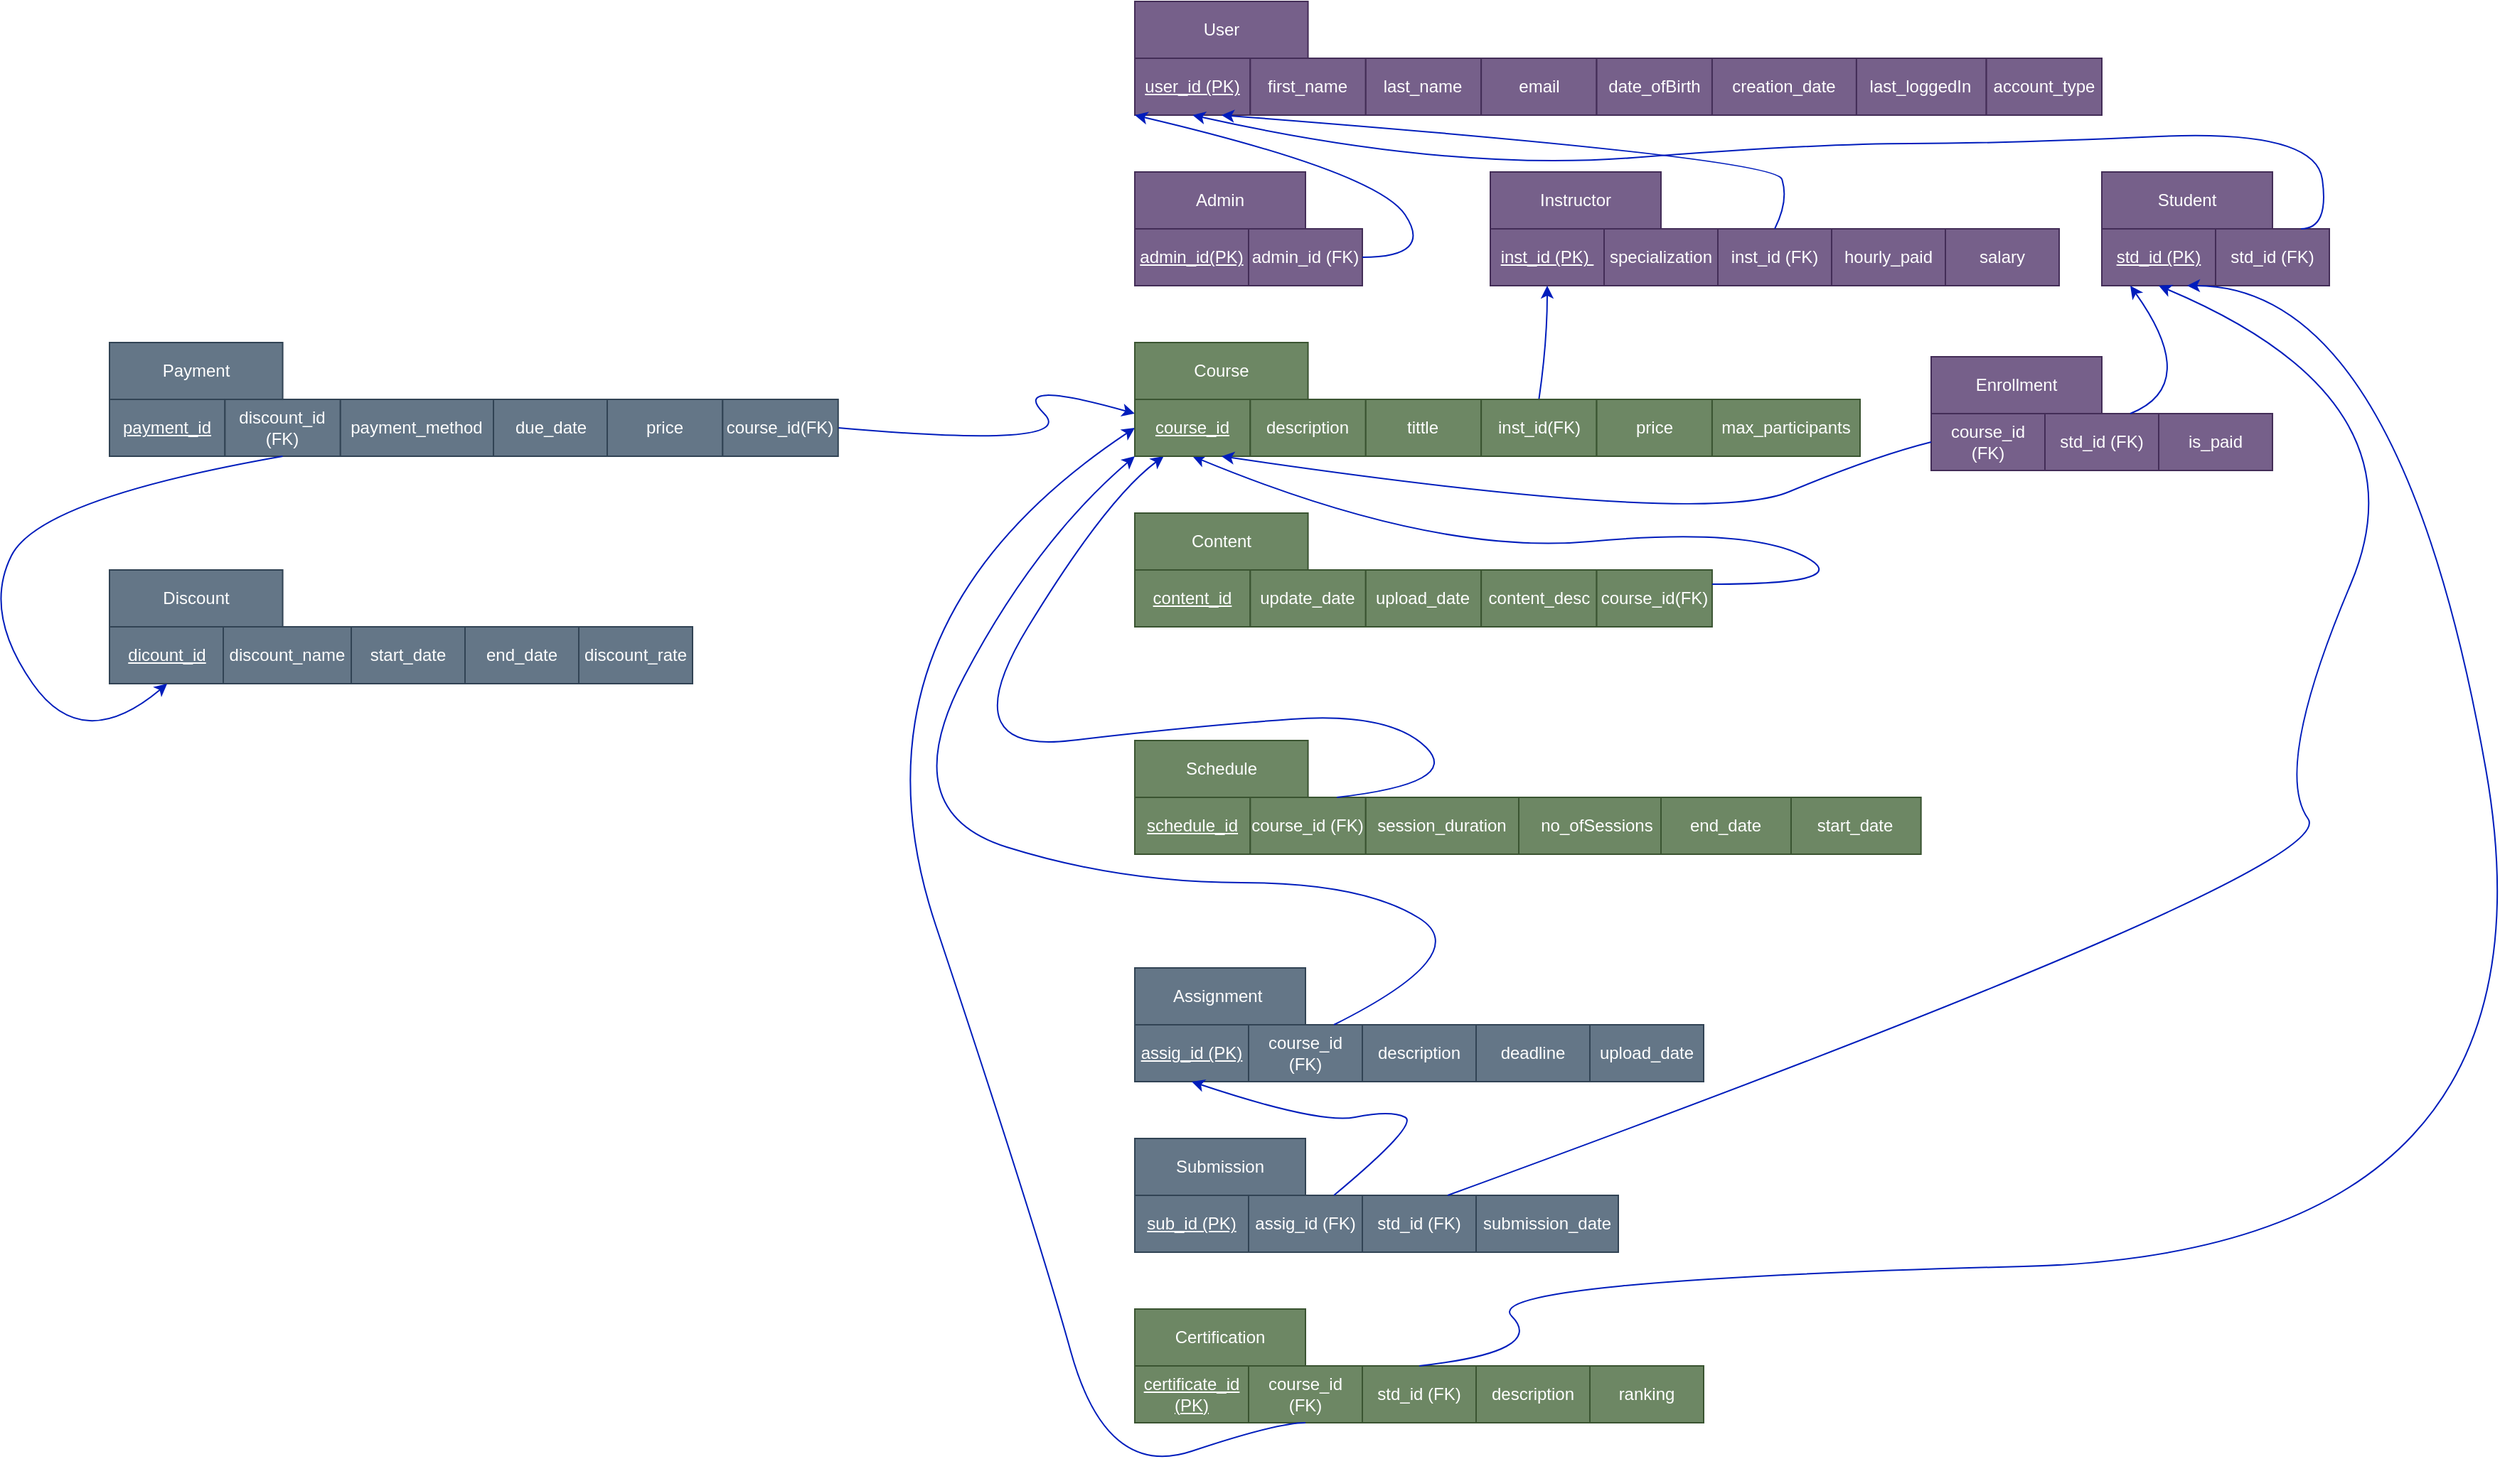 <mxfile>
    <diagram name="Page-1" id="uuYnXflrdHxg2Qoy3TfY">
        <mxGraphModel dx="1646" dy="563" grid="1" gridSize="10" guides="1" tooltips="1" connect="1" arrows="1" fold="1" page="1" pageScale="1" pageWidth="850" pageHeight="1100" math="0" shadow="0">
            <root>
                <mxCell id="0"/>
                <mxCell id="1" parent="0"/>
                <mxCell id="iXEqG_oq-R5Z8Uxtua_U-29" value="" style="group" parent="1" vertex="1" connectable="0">
                    <mxGeometry y="40" width="680" height="80" as="geometry"/>
                </mxCell>
                <mxCell id="iXEqG_oq-R5Z8Uxtua_U-26" value="" style="group" parent="iXEqG_oq-R5Z8Uxtua_U-29" vertex="1" connectable="0">
                    <mxGeometry width="507.463" height="80" as="geometry"/>
                </mxCell>
                <mxCell id="iXEqG_oq-R5Z8Uxtua_U-16" value="" style="rounded=0;whiteSpace=wrap;html=1;fillColor=#76608a;strokeColor=#432D57;fontColor=#ffffff;" parent="iXEqG_oq-R5Z8Uxtua_U-26" vertex="1">
                    <mxGeometry y="40" width="487.164" height="40" as="geometry"/>
                </mxCell>
                <mxCell id="iXEqG_oq-R5Z8Uxtua_U-17" value="User" style="rounded=0;whiteSpace=wrap;html=1;fillColor=#76608a;strokeColor=#432D57;fontColor=#ffffff;" parent="iXEqG_oq-R5Z8Uxtua_U-26" vertex="1">
                    <mxGeometry width="121.791" height="40" as="geometry"/>
                </mxCell>
                <mxCell id="iXEqG_oq-R5Z8Uxtua_U-19" value="&lt;u&gt;user_id (PK)&lt;/u&gt;" style="rounded=0;whiteSpace=wrap;html=1;fillColor=#76608a;strokeColor=#432D57;fontColor=#ffffff;" parent="iXEqG_oq-R5Z8Uxtua_U-26" vertex="1">
                    <mxGeometry y="40" width="81.194" height="40" as="geometry"/>
                </mxCell>
                <mxCell id="iXEqG_oq-R5Z8Uxtua_U-20" value="first_name" style="rounded=0;whiteSpace=wrap;html=1;fillColor=#76608a;strokeColor=#432D57;fontColor=#ffffff;" parent="iXEqG_oq-R5Z8Uxtua_U-26" vertex="1">
                    <mxGeometry x="81.194" y="40" width="81.194" height="40" as="geometry"/>
                </mxCell>
                <mxCell id="iXEqG_oq-R5Z8Uxtua_U-22" value="last_name" style="rounded=0;whiteSpace=wrap;html=1;fillColor=#76608a;strokeColor=#432D57;fontColor=#ffffff;" parent="iXEqG_oq-R5Z8Uxtua_U-26" vertex="1">
                    <mxGeometry x="162.388" y="40" width="81.194" height="40" as="geometry"/>
                </mxCell>
                <mxCell id="iXEqG_oq-R5Z8Uxtua_U-23" value="email" style="rounded=0;whiteSpace=wrap;html=1;fillColor=#76608a;strokeColor=#432D57;fontColor=#ffffff;" parent="iXEqG_oq-R5Z8Uxtua_U-26" vertex="1">
                    <mxGeometry x="243.582" y="40" width="81.194" height="40" as="geometry"/>
                </mxCell>
                <mxCell id="iXEqG_oq-R5Z8Uxtua_U-24" value="date_ofBirth" style="rounded=0;whiteSpace=wrap;html=1;fillColor=#76608a;strokeColor=#432D57;fontColor=#ffffff;" parent="iXEqG_oq-R5Z8Uxtua_U-26" vertex="1">
                    <mxGeometry x="324.776" y="40" width="81.194" height="40" as="geometry"/>
                </mxCell>
                <mxCell id="iXEqG_oq-R5Z8Uxtua_U-25" value="creation_date" style="rounded=0;whiteSpace=wrap;html=1;fillColor=#76608a;strokeColor=#432D57;fontColor=#ffffff;" parent="iXEqG_oq-R5Z8Uxtua_U-26" vertex="1">
                    <mxGeometry x="405.97" y="40" width="101.493" height="40" as="geometry"/>
                </mxCell>
                <mxCell id="iXEqG_oq-R5Z8Uxtua_U-27" value="last_loggedIn" style="rounded=0;whiteSpace=wrap;html=1;fillColor=#76608a;strokeColor=#432D57;fontColor=#ffffff;" parent="iXEqG_oq-R5Z8Uxtua_U-29" vertex="1">
                    <mxGeometry x="507.463" y="40" width="91.343" height="40" as="geometry"/>
                </mxCell>
                <mxCell id="iXEqG_oq-R5Z8Uxtua_U-28" value="account_type" style="rounded=0;whiteSpace=wrap;html=1;fillColor=#76608a;strokeColor=#432D57;fontColor=#ffffff;" parent="iXEqG_oq-R5Z8Uxtua_U-29" vertex="1">
                    <mxGeometry x="598.806" y="40" width="81.194" height="40" as="geometry"/>
                </mxCell>
                <mxCell id="iXEqG_oq-R5Z8Uxtua_U-30" value="" style="group" parent="1" vertex="1" connectable="0">
                    <mxGeometry y="160" width="670" height="100" as="geometry"/>
                </mxCell>
                <mxCell id="iXEqG_oq-R5Z8Uxtua_U-31" value="" style="group" parent="iXEqG_oq-R5Z8Uxtua_U-30" vertex="1" connectable="0">
                    <mxGeometry width="500" height="100" as="geometry"/>
                </mxCell>
                <mxCell id="iXEqG_oq-R5Z8Uxtua_U-32" value="" style="rounded=0;whiteSpace=wrap;html=1;container=0;fillColor=#76608a;strokeColor=#432D57;fontColor=#ffffff;" parent="iXEqG_oq-R5Z8Uxtua_U-31" vertex="1">
                    <mxGeometry y="40" width="160" height="40" as="geometry"/>
                </mxCell>
                <mxCell id="iXEqG_oq-R5Z8Uxtua_U-33" value="Admin" style="rounded=0;whiteSpace=wrap;html=1;container=0;fillColor=#76608a;strokeColor=#432D57;fontColor=#ffffff;" parent="iXEqG_oq-R5Z8Uxtua_U-31" vertex="1">
                    <mxGeometry width="120" height="40" as="geometry"/>
                </mxCell>
                <mxCell id="iXEqG_oq-R5Z8Uxtua_U-34" value="&lt;u&gt;admin_id(PK)&lt;/u&gt;" style="rounded=0;whiteSpace=wrap;html=1;container=0;fillColor=#76608a;strokeColor=#432D57;fontColor=#ffffff;" parent="iXEqG_oq-R5Z8Uxtua_U-31" vertex="1">
                    <mxGeometry y="40" width="80" height="40" as="geometry"/>
                </mxCell>
                <mxCell id="iXEqG_oq-R5Z8Uxtua_U-35" value="admin_id (FK)" style="rounded=0;whiteSpace=wrap;html=1;container=0;fillColor=#76608a;strokeColor=#432D57;fontColor=#ffffff;" parent="iXEqG_oq-R5Z8Uxtua_U-31" vertex="1">
                    <mxGeometry x="80" y="40" width="80" height="40" as="geometry"/>
                </mxCell>
                <mxCell id="Wk7rJnfrZnfArUPQoWpk-103" value="" style="curved=1;endArrow=classic;html=1;rounded=0;entryX=0;entryY=1;entryDx=0;entryDy=0;fillColor=#0050ef;strokeColor=#001DBC;" parent="iXEqG_oq-R5Z8Uxtua_U-31" target="iXEqG_oq-R5Z8Uxtua_U-19" edge="1">
                    <mxGeometry width="50" height="50" relative="1" as="geometry">
                        <mxPoint x="160" y="60" as="sourcePoint"/>
                        <mxPoint x="30" y="-40" as="targetPoint"/>
                        <Array as="points">
                            <mxPoint x="210" y="60"/>
                            <mxPoint x="170"/>
                        </Array>
                    </mxGeometry>
                </mxCell>
                <mxCell id="66" value="" style="group" parent="iXEqG_oq-R5Z8Uxtua_U-31" vertex="1" connectable="0">
                    <mxGeometry x="250" width="240" height="80" as="geometry"/>
                </mxCell>
                <mxCell id="Wk7rJnfrZnfArUPQoWpk-12" value="Instructor" style="rounded=0;whiteSpace=wrap;html=1;container=0;fillColor=#76608a;strokeColor=#432D57;fontColor=#ffffff;" parent="66" vertex="1">
                    <mxGeometry width="120" height="40" as="geometry"/>
                </mxCell>
                <mxCell id="Wk7rJnfrZnfArUPQoWpk-13" value="&lt;u&gt;inst_id (PK)&amp;nbsp;&lt;/u&gt;" style="rounded=0;whiteSpace=wrap;html=1;container=0;fillColor=#76608a;strokeColor=#432D57;fontColor=#ffffff;" parent="66" vertex="1">
                    <mxGeometry y="40" width="80" height="40" as="geometry"/>
                </mxCell>
                <mxCell id="Wk7rJnfrZnfArUPQoWpk-112" value="specialization" style="rounded=0;whiteSpace=wrap;html=1;container=0;fillColor=#76608a;strokeColor=#432D57;fontColor=#ffffff;" parent="66" vertex="1">
                    <mxGeometry x="80" y="40" width="80" height="40" as="geometry"/>
                </mxCell>
                <mxCell id="Wk7rJnfrZnfArUPQoWpk-113" style="edgeStyle=orthogonalEdgeStyle;rounded=0;orthogonalLoop=1;jettySize=auto;html=1;exitX=0.5;exitY=1;exitDx=0;exitDy=0;fillColor=#76608a;strokeColor=#432D57;" parent="66" source="Wk7rJnfrZnfArUPQoWpk-112" target="Wk7rJnfrZnfArUPQoWpk-112" edge="1">
                    <mxGeometry relative="1" as="geometry"/>
                </mxCell>
                <mxCell id="Wk7rJnfrZnfArUPQoWpk-14" value="inst_id (FK)" style="rounded=0;whiteSpace=wrap;html=1;container=0;fillColor=#76608a;strokeColor=#432D57;fontColor=#ffffff;" parent="66" vertex="1">
                    <mxGeometry x="160" y="40" width="80" height="40" as="geometry"/>
                </mxCell>
                <mxCell id="65" value="hourly_paid" style="rounded=0;whiteSpace=wrap;html=1;container=0;fillColor=#76608a;strokeColor=#432D57;fontColor=#ffffff;" parent="iXEqG_oq-R5Z8Uxtua_U-30" vertex="1">
                    <mxGeometry x="490" y="40" width="80" height="40" as="geometry"/>
                </mxCell>
                <mxCell id="64" value="salary" style="rounded=0;whiteSpace=wrap;html=1;container=0;fillColor=#76608a;strokeColor=#432D57;fontColor=#ffffff;" parent="iXEqG_oq-R5Z8Uxtua_U-30" vertex="1">
                    <mxGeometry x="570" y="40" width="80" height="40" as="geometry"/>
                </mxCell>
                <mxCell id="Wk7rJnfrZnfArUPQoWpk-27" value="" style="group" parent="1" vertex="1" connectable="0">
                    <mxGeometry y="840" width="670" height="80" as="geometry"/>
                </mxCell>
                <mxCell id="Wk7rJnfrZnfArUPQoWpk-28" value="" style="group" parent="Wk7rJnfrZnfArUPQoWpk-27" vertex="1" connectable="0">
                    <mxGeometry width="500" height="80" as="geometry"/>
                </mxCell>
                <mxCell id="Wk7rJnfrZnfArUPQoWpk-29" value="" style="rounded=0;whiteSpace=wrap;html=1;fillColor=#647687;strokeColor=#314354;fontColor=#ffffff;" parent="Wk7rJnfrZnfArUPQoWpk-28" vertex="1">
                    <mxGeometry y="40" width="330" height="40" as="geometry"/>
                </mxCell>
                <mxCell id="Wk7rJnfrZnfArUPQoWpk-30" value="Submission" style="rounded=0;whiteSpace=wrap;html=1;fillColor=#647687;strokeColor=#314354;fontColor=#ffffff;" parent="Wk7rJnfrZnfArUPQoWpk-28" vertex="1">
                    <mxGeometry width="120" height="40" as="geometry"/>
                </mxCell>
                <mxCell id="Wk7rJnfrZnfArUPQoWpk-31" value="&lt;u&gt;sub_id (PK)&lt;/u&gt;" style="rounded=0;whiteSpace=wrap;html=1;fillColor=#647687;strokeColor=#314354;fontColor=#ffffff;" parent="Wk7rJnfrZnfArUPQoWpk-28" vertex="1">
                    <mxGeometry y="40" width="80" height="40" as="geometry"/>
                </mxCell>
                <mxCell id="Wk7rJnfrZnfArUPQoWpk-32" value="assig_id (FK)" style="rounded=0;whiteSpace=wrap;html=1;fillColor=#647687;strokeColor=#314354;fontColor=#ffffff;" parent="Wk7rJnfrZnfArUPQoWpk-28" vertex="1">
                    <mxGeometry x="80" y="40" width="80" height="40" as="geometry"/>
                </mxCell>
                <mxCell id="Wk7rJnfrZnfArUPQoWpk-33" value="std_id (FK)" style="rounded=0;whiteSpace=wrap;html=1;fillColor=#647687;strokeColor=#314354;fontColor=#ffffff;" parent="Wk7rJnfrZnfArUPQoWpk-28" vertex="1">
                    <mxGeometry x="160" y="40" width="80" height="40" as="geometry"/>
                </mxCell>
                <mxCell id="Wk7rJnfrZnfArUPQoWpk-34" value="submission_date" style="rounded=0;whiteSpace=wrap;html=1;fillColor=#647687;strokeColor=#314354;fontColor=#ffffff;" parent="Wk7rJnfrZnfArUPQoWpk-28" vertex="1">
                    <mxGeometry x="240" y="40" width="100" height="40" as="geometry"/>
                </mxCell>
                <mxCell id="Wk7rJnfrZnfArUPQoWpk-39" value="" style="group" parent="1" vertex="1" connectable="0">
                    <mxGeometry y="720" width="670" height="80" as="geometry"/>
                </mxCell>
                <mxCell id="Wk7rJnfrZnfArUPQoWpk-40" value="" style="group" parent="Wk7rJnfrZnfArUPQoWpk-39" vertex="1" connectable="0">
                    <mxGeometry width="500" height="80" as="geometry"/>
                </mxCell>
                <mxCell id="Wk7rJnfrZnfArUPQoWpk-41" value="" style="rounded=0;whiteSpace=wrap;html=1;fillColor=#647687;strokeColor=#314354;fontColor=#ffffff;" parent="Wk7rJnfrZnfArUPQoWpk-40" vertex="1">
                    <mxGeometry y="40" width="400" height="40" as="geometry"/>
                </mxCell>
                <mxCell id="Wk7rJnfrZnfArUPQoWpk-42" value="Assignment&amp;nbsp;" style="rounded=0;whiteSpace=wrap;html=1;fillColor=#647687;strokeColor=#314354;fontColor=#ffffff;" parent="Wk7rJnfrZnfArUPQoWpk-40" vertex="1">
                    <mxGeometry width="120" height="40" as="geometry"/>
                </mxCell>
                <mxCell id="Wk7rJnfrZnfArUPQoWpk-43" value="&lt;u&gt;assig_id (PK)&lt;/u&gt;" style="rounded=0;whiteSpace=wrap;html=1;fillColor=#647687;strokeColor=#314354;fontColor=#ffffff;" parent="Wk7rJnfrZnfArUPQoWpk-40" vertex="1">
                    <mxGeometry y="40" width="80" height="40" as="geometry"/>
                </mxCell>
                <mxCell id="Wk7rJnfrZnfArUPQoWpk-44" value="course_id (FK)" style="rounded=0;whiteSpace=wrap;html=1;fillColor=#647687;strokeColor=#314354;fontColor=#ffffff;" parent="Wk7rJnfrZnfArUPQoWpk-40" vertex="1">
                    <mxGeometry x="80" y="40" width="80" height="40" as="geometry"/>
                </mxCell>
                <mxCell id="Wk7rJnfrZnfArUPQoWpk-45" value="description" style="rounded=0;whiteSpace=wrap;html=1;fillColor=#647687;strokeColor=#314354;fontColor=#ffffff;" parent="Wk7rJnfrZnfArUPQoWpk-40" vertex="1">
                    <mxGeometry x="160" y="40" width="80" height="40" as="geometry"/>
                </mxCell>
                <mxCell id="Wk7rJnfrZnfArUPQoWpk-46" value="deadline" style="rounded=0;whiteSpace=wrap;html=1;fillColor=#647687;strokeColor=#314354;fontColor=#ffffff;" parent="Wk7rJnfrZnfArUPQoWpk-40" vertex="1">
                    <mxGeometry x="240" y="40" width="80" height="40" as="geometry"/>
                </mxCell>
                <mxCell id="Wk7rJnfrZnfArUPQoWpk-47" value="upload_date" style="rounded=0;whiteSpace=wrap;html=1;fillColor=#647687;strokeColor=#314354;fontColor=#ffffff;" parent="Wk7rJnfrZnfArUPQoWpk-40" vertex="1">
                    <mxGeometry x="320" y="40" width="80" height="40" as="geometry"/>
                </mxCell>
                <mxCell id="Wk7rJnfrZnfArUPQoWpk-51" value="" style="group" parent="1" vertex="1" connectable="0">
                    <mxGeometry y="560" width="680" height="80" as="geometry"/>
                </mxCell>
                <mxCell id="Wk7rJnfrZnfArUPQoWpk-52" value="" style="group" parent="Wk7rJnfrZnfArUPQoWpk-51" vertex="1" connectable="0">
                    <mxGeometry width="552.836" height="80" as="geometry"/>
                </mxCell>
                <mxCell id="Wk7rJnfrZnfArUPQoWpk-53" value="" style="rounded=0;whiteSpace=wrap;html=1;fillColor=#6d8764;strokeColor=#3A5431;fontColor=#ffffff;" parent="Wk7rJnfrZnfArUPQoWpk-52" vertex="1">
                    <mxGeometry y="40" width="487.164" height="40" as="geometry"/>
                </mxCell>
                <mxCell id="Wk7rJnfrZnfArUPQoWpk-54" value="Schedule" style="rounded=0;whiteSpace=wrap;html=1;fillColor=#6d8764;strokeColor=#3A5431;fontColor=#ffffff;" parent="Wk7rJnfrZnfArUPQoWpk-52" vertex="1">
                    <mxGeometry width="121.791" height="40" as="geometry"/>
                </mxCell>
                <mxCell id="Wk7rJnfrZnfArUPQoWpk-55" value="&lt;u&gt;schedule_id&lt;/u&gt;" style="rounded=0;whiteSpace=wrap;html=1;fillColor=#6d8764;strokeColor=#3A5431;fontColor=#ffffff;" parent="Wk7rJnfrZnfArUPQoWpk-52" vertex="1">
                    <mxGeometry y="40" width="81.194" height="40" as="geometry"/>
                </mxCell>
                <mxCell id="Wk7rJnfrZnfArUPQoWpk-56" value="course_id (FK)" style="rounded=0;whiteSpace=wrap;html=1;fillColor=#6d8764;strokeColor=#3A5431;fontColor=#ffffff;" parent="Wk7rJnfrZnfArUPQoWpk-52" vertex="1">
                    <mxGeometry x="81.194" y="40" width="81.194" height="40" as="geometry"/>
                </mxCell>
                <mxCell id="Wk7rJnfrZnfArUPQoWpk-57" value="session_duration" style="rounded=0;whiteSpace=wrap;html=1;fillColor=#6d8764;strokeColor=#3A5431;fontColor=#ffffff;" parent="Wk7rJnfrZnfArUPQoWpk-52" vertex="1">
                    <mxGeometry x="162.39" y="40" width="107.61" height="40" as="geometry"/>
                </mxCell>
                <mxCell id="Wk7rJnfrZnfArUPQoWpk-58" value="no_ofSessions" style="rounded=0;whiteSpace=wrap;html=1;fillColor=#6d8764;strokeColor=#3A5431;fontColor=#ffffff;" parent="Wk7rJnfrZnfArUPQoWpk-52" vertex="1">
                    <mxGeometry x="270" y="40" width="110" height="40" as="geometry"/>
                </mxCell>
                <mxCell id="Wk7rJnfrZnfArUPQoWpk-60" value="end_date" style="rounded=0;whiteSpace=wrap;html=1;fillColor=#6d8764;strokeColor=#3A5431;fontColor=#ffffff;" parent="Wk7rJnfrZnfArUPQoWpk-52" vertex="1">
                    <mxGeometry x="370" y="40" width="91.49" height="40" as="geometry"/>
                </mxCell>
                <mxCell id="Wk7rJnfrZnfArUPQoWpk-61" value="start_date" style="rounded=0;whiteSpace=wrap;html=1;fillColor=#6d8764;strokeColor=#3A5431;fontColor=#ffffff;" parent="Wk7rJnfrZnfArUPQoWpk-52" vertex="1">
                    <mxGeometry x="461.493" y="40" width="91.343" height="40" as="geometry"/>
                </mxCell>
                <mxCell id="Wk7rJnfrZnfArUPQoWpk-63" value="" style="group" parent="1" vertex="1" connectable="0">
                    <mxGeometry y="400" width="680" height="80" as="geometry"/>
                </mxCell>
                <mxCell id="Wk7rJnfrZnfArUPQoWpk-64" value="" style="group" parent="Wk7rJnfrZnfArUPQoWpk-63" vertex="1" connectable="0">
                    <mxGeometry width="507.463" height="80" as="geometry"/>
                </mxCell>
                <mxCell id="Wk7rJnfrZnfArUPQoWpk-117" value="" style="group" parent="Wk7rJnfrZnfArUPQoWpk-64" vertex="1" connectable="0">
                    <mxGeometry width="405.97" height="80" as="geometry"/>
                </mxCell>
                <mxCell id="Wk7rJnfrZnfArUPQoWpk-65" value="" style="rounded=0;whiteSpace=wrap;html=1;fillColor=#6d8764;strokeColor=#3A5431;fontColor=#ffffff;" parent="Wk7rJnfrZnfArUPQoWpk-117" vertex="1">
                    <mxGeometry y="40" width="400" height="40" as="geometry"/>
                </mxCell>
                <mxCell id="Wk7rJnfrZnfArUPQoWpk-66" value="Content" style="rounded=0;whiteSpace=wrap;html=1;fillColor=#6d8764;strokeColor=#3A5431;fontColor=#ffffff;" parent="Wk7rJnfrZnfArUPQoWpk-117" vertex="1">
                    <mxGeometry width="121.791" height="40" as="geometry"/>
                </mxCell>
                <mxCell id="Wk7rJnfrZnfArUPQoWpk-67" value="&lt;u&gt;content_id&lt;/u&gt;" style="rounded=0;whiteSpace=wrap;html=1;fillColor=#6d8764;strokeColor=#3A5431;fontColor=#ffffff;" parent="Wk7rJnfrZnfArUPQoWpk-117" vertex="1">
                    <mxGeometry y="40" width="81.194" height="40" as="geometry"/>
                </mxCell>
                <mxCell id="Wk7rJnfrZnfArUPQoWpk-68" value="update_date" style="rounded=0;whiteSpace=wrap;html=1;fillColor=#6d8764;strokeColor=#3A5431;fontColor=#ffffff;" parent="Wk7rJnfrZnfArUPQoWpk-117" vertex="1">
                    <mxGeometry x="81.194" y="40" width="81.194" height="40" as="geometry"/>
                </mxCell>
                <mxCell id="Wk7rJnfrZnfArUPQoWpk-69" value="upload_date" style="rounded=0;whiteSpace=wrap;html=1;fillColor=#6d8764;strokeColor=#3A5431;fontColor=#ffffff;" parent="Wk7rJnfrZnfArUPQoWpk-117" vertex="1">
                    <mxGeometry x="162.388" y="40" width="81.194" height="40" as="geometry"/>
                </mxCell>
                <mxCell id="Wk7rJnfrZnfArUPQoWpk-70" value="content_desc" style="rounded=0;whiteSpace=wrap;html=1;fillColor=#6d8764;strokeColor=#3A5431;fontColor=#ffffff;" parent="Wk7rJnfrZnfArUPQoWpk-117" vertex="1">
                    <mxGeometry x="243.582" y="40" width="81.194" height="40" as="geometry"/>
                </mxCell>
                <mxCell id="Wk7rJnfrZnfArUPQoWpk-71" value="course_id(FK)" style="rounded=0;whiteSpace=wrap;html=1;fillColor=#6d8764;strokeColor=#3A5431;fontColor=#ffffff;" parent="Wk7rJnfrZnfArUPQoWpk-117" vertex="1">
                    <mxGeometry x="324.776" y="40" width="81.194" height="40" as="geometry"/>
                </mxCell>
                <mxCell id="Wk7rJnfrZnfArUPQoWpk-90" value="" style="group" parent="1" vertex="1" connectable="0">
                    <mxGeometry y="960" width="670" height="80" as="geometry"/>
                </mxCell>
                <mxCell id="Wk7rJnfrZnfArUPQoWpk-91" value="" style="group" parent="Wk7rJnfrZnfArUPQoWpk-90" vertex="1" connectable="0">
                    <mxGeometry width="500" height="80" as="geometry"/>
                </mxCell>
                <mxCell id="Wk7rJnfrZnfArUPQoWpk-92" value="" style="rounded=0;whiteSpace=wrap;html=1;fillColor=#6d8764;strokeColor=#3A5431;fontColor=#ffffff;" parent="Wk7rJnfrZnfArUPQoWpk-91" vertex="1">
                    <mxGeometry y="40" width="400" height="40" as="geometry"/>
                </mxCell>
                <mxCell id="Wk7rJnfrZnfArUPQoWpk-93" value="Certification" style="rounded=0;whiteSpace=wrap;html=1;fillColor=#6d8764;strokeColor=#3A5431;fontColor=#ffffff;" parent="Wk7rJnfrZnfArUPQoWpk-91" vertex="1">
                    <mxGeometry width="120" height="40" as="geometry"/>
                </mxCell>
                <mxCell id="Wk7rJnfrZnfArUPQoWpk-94" value="&lt;u&gt;certificate_id (PK)&lt;/u&gt;" style="rounded=0;whiteSpace=wrap;html=1;fillColor=#6d8764;strokeColor=#3A5431;fontColor=#ffffff;" parent="Wk7rJnfrZnfArUPQoWpk-91" vertex="1">
                    <mxGeometry y="40" width="80" height="40" as="geometry"/>
                </mxCell>
                <mxCell id="Wk7rJnfrZnfArUPQoWpk-96" value="course_id (FK)" style="rounded=0;whiteSpace=wrap;html=1;fillColor=#6d8764;strokeColor=#3A5431;fontColor=#ffffff;" parent="Wk7rJnfrZnfArUPQoWpk-91" vertex="1">
                    <mxGeometry x="80" y="40" width="80" height="40" as="geometry"/>
                </mxCell>
                <mxCell id="Wk7rJnfrZnfArUPQoWpk-97" value="description" style="rounded=0;whiteSpace=wrap;html=1;fillColor=#6d8764;strokeColor=#3A5431;fontColor=#ffffff;" parent="Wk7rJnfrZnfArUPQoWpk-91" vertex="1">
                    <mxGeometry x="240" y="40" width="80" height="40" as="geometry"/>
                </mxCell>
                <mxCell id="Wk7rJnfrZnfArUPQoWpk-98" value="ranking" style="rounded=0;whiteSpace=wrap;html=1;fillColor=#6d8764;strokeColor=#3A5431;fontColor=#ffffff;" parent="Wk7rJnfrZnfArUPQoWpk-91" vertex="1">
                    <mxGeometry x="320" y="40" width="80" height="40" as="geometry"/>
                </mxCell>
                <mxCell id="Wk7rJnfrZnfArUPQoWpk-95" value="std_id (FK)" style="rounded=0;whiteSpace=wrap;html=1;fillColor=#6d8764;strokeColor=#3A5431;fontColor=#ffffff;" parent="Wk7rJnfrZnfArUPQoWpk-91" vertex="1">
                    <mxGeometry x="160" y="40" width="80" height="40" as="geometry"/>
                </mxCell>
                <mxCell id="Wk7rJnfrZnfArUPQoWpk-22" value="" style="group" parent="1" vertex="1" connectable="0">
                    <mxGeometry x="680" y="160" width="160" height="80" as="geometry"/>
                </mxCell>
                <mxCell id="Wk7rJnfrZnfArUPQoWpk-23" value="" style="rounded=0;whiteSpace=wrap;html=1;fillColor=#76608a;strokeColor=#432D57;fontColor=#ffffff;" parent="Wk7rJnfrZnfArUPQoWpk-22" vertex="1">
                    <mxGeometry y="40" width="160" height="40" as="geometry"/>
                </mxCell>
                <mxCell id="Wk7rJnfrZnfArUPQoWpk-24" value="Student" style="rounded=0;whiteSpace=wrap;html=1;fillColor=#76608a;strokeColor=#432D57;fontColor=#ffffff;" parent="Wk7rJnfrZnfArUPQoWpk-22" vertex="1">
                    <mxGeometry width="120" height="40" as="geometry"/>
                </mxCell>
                <mxCell id="Wk7rJnfrZnfArUPQoWpk-25" value="&lt;u&gt;std_id (PK)&lt;/u&gt;" style="rounded=0;whiteSpace=wrap;html=1;fillColor=#76608a;strokeColor=#432D57;fontColor=#ffffff;" parent="Wk7rJnfrZnfArUPQoWpk-22" vertex="1">
                    <mxGeometry y="40" width="80" height="40" as="geometry"/>
                </mxCell>
                <mxCell id="Wk7rJnfrZnfArUPQoWpk-26" value="std_id (FK)" style="rounded=0;whiteSpace=wrap;html=1;fillColor=#76608a;strokeColor=#432D57;fontColor=#ffffff;" parent="Wk7rJnfrZnfArUPQoWpk-22" vertex="1">
                    <mxGeometry x="80" y="40" width="80" height="40" as="geometry"/>
                </mxCell>
                <mxCell id="Wk7rJnfrZnfArUPQoWpk-104" value="" style="curved=1;endArrow=classic;html=1;rounded=0;exitX=0.75;exitY=0;exitDx=0;exitDy=0;entryX=0.5;entryY=1;entryDx=0;entryDy=0;fillColor=#0050ef;strokeColor=#001DBC;" parent="1" source="Wk7rJnfrZnfArUPQoWpk-26" target="iXEqG_oq-R5Z8Uxtua_U-19" edge="1">
                    <mxGeometry width="50" height="50" relative="1" as="geometry">
                        <mxPoint x="740" y="210" as="sourcePoint"/>
                        <mxPoint x="790" y="160" as="targetPoint"/>
                        <Array as="points">
                            <mxPoint x="840" y="200"/>
                            <mxPoint x="830" y="130"/>
                            <mxPoint x="610" y="140"/>
                            <mxPoint x="480" y="140"/>
                            <mxPoint x="220" y="160"/>
                        </Array>
                    </mxGeometry>
                </mxCell>
                <mxCell id="Wk7rJnfrZnfArUPQoWpk-105" value="" style="curved=1;endArrow=classic;html=1;rounded=0;entryX=0.75;entryY=1;entryDx=0;entryDy=0;fillColor=#0050ef;strokeColor=#001DBC;exitX=0.5;exitY=0;exitDx=0;exitDy=0;" parent="1" source="Wk7rJnfrZnfArUPQoWpk-14" target="iXEqG_oq-R5Z8Uxtua_U-19" edge="1">
                    <mxGeometry width="50" height="50" relative="1" as="geometry">
                        <mxPoint x="450" y="220" as="sourcePoint"/>
                        <mxPoint x="490" y="170" as="targetPoint"/>
                        <Array as="points">
                            <mxPoint x="460" y="180"/>
                            <mxPoint x="450" y="150"/>
                        </Array>
                    </mxGeometry>
                </mxCell>
                <mxCell id="Wk7rJnfrZnfArUPQoWpk-121" value="" style="curved=1;endArrow=classic;html=1;rounded=0;exitX=1;exitY=0.25;exitDx=0;exitDy=0;fillColor=#0050ef;strokeColor=#001DBC;entryX=0.5;entryY=1;entryDx=0;entryDy=0;" parent="1" source="Wk7rJnfrZnfArUPQoWpk-71" target="Wk7rJnfrZnfArUPQoWpk-79" edge="1">
                    <mxGeometry width="50" height="50" relative="1" as="geometry">
                        <mxPoint x="455" y="490" as="sourcePoint"/>
                        <mxPoint x="50" y="360" as="targetPoint"/>
                        <Array as="points">
                            <mxPoint x="510" y="450"/>
                            <mxPoint x="430" y="410"/>
                            <mxPoint x="210" y="430"/>
                        </Array>
                    </mxGeometry>
                </mxCell>
                <mxCell id="Wk7rJnfrZnfArUPQoWpk-126" value="" style="curved=1;endArrow=classic;html=1;rounded=0;exitX=0.75;exitY=0;exitDx=0;exitDy=0;fillColor=#0050ef;strokeColor=#001DBC;entryX=0.25;entryY=1;entryDx=0;entryDy=0;" parent="1" source="Wk7rJnfrZnfArUPQoWpk-56" target="Wk7rJnfrZnfArUPQoWpk-79" edge="1">
                    <mxGeometry width="50" height="50" relative="1" as="geometry">
                        <mxPoint x="180" y="590" as="sourcePoint"/>
                        <mxPoint x="80" y="360" as="targetPoint"/>
                        <Array as="points">
                            <mxPoint x="230" y="590"/>
                            <mxPoint x="180" y="540"/>
                            <mxPoint x="40" y="550"/>
                            <mxPoint x="-130" y="570"/>
                            <mxPoint x="-20" y="390"/>
                        </Array>
                    </mxGeometry>
                </mxCell>
                <mxCell id="Wk7rJnfrZnfArUPQoWpk-128" value="" style="curved=1;endArrow=classic;html=1;rounded=0;exitX=0.75;exitY=0;exitDx=0;exitDy=0;entryX=0.5;entryY=1;entryDx=0;entryDy=0;fillColor=#0050ef;strokeColor=#001DBC;" parent="1" source="Wk7rJnfrZnfArUPQoWpk-32" target="Wk7rJnfrZnfArUPQoWpk-43" edge="1">
                    <mxGeometry width="50" height="50" relative="1" as="geometry">
                        <mxPoint x="170" y="820" as="sourcePoint"/>
                        <mxPoint x="220" y="770" as="targetPoint"/>
                        <Array as="points">
                            <mxPoint x="200" y="830"/>
                            <mxPoint x="180" y="820"/>
                            <mxPoint x="130" y="830"/>
                        </Array>
                    </mxGeometry>
                </mxCell>
                <mxCell id="Wk7rJnfrZnfArUPQoWpk-134" value="" style="curved=1;endArrow=classic;html=1;rounded=0;exitX=0.5;exitY=1;exitDx=0;exitDy=0;entryX=0;entryY=0.5;entryDx=0;entryDy=0;fillColor=#0050ef;strokeColor=#001DBC;" parent="1" source="Wk7rJnfrZnfArUPQoWpk-96" target="Wk7rJnfrZnfArUPQoWpk-79" edge="1">
                    <mxGeometry width="50" height="50" relative="1" as="geometry">
                        <mxPoint x="50" y="1070" as="sourcePoint"/>
                        <mxPoint x="100" y="1020" as="targetPoint"/>
                        <Array as="points">
                            <mxPoint x="100" y="1040"/>
                            <mxPoint x="-20" y="1080"/>
                            <mxPoint x="-70" y="900"/>
                            <mxPoint x="-210" y="480"/>
                        </Array>
                    </mxGeometry>
                </mxCell>
                <mxCell id="j9Infk8hzW7JE45gwD04-11" value="" style="group" parent="1" vertex="1" connectable="0">
                    <mxGeometry x="-721" y="440" width="415.97" height="100" as="geometry"/>
                </mxCell>
                <mxCell id="j9Infk8hzW7JE45gwD04-12" value="" style="rounded=0;whiteSpace=wrap;html=1;fillColor=#647687;strokeColor=#314354;fontColor=#ffffff;" parent="j9Infk8hzW7JE45gwD04-11" vertex="1">
                    <mxGeometry y="40" width="330" height="40" as="geometry"/>
                </mxCell>
                <mxCell id="j9Infk8hzW7JE45gwD04-13" value="Discount" style="rounded=0;whiteSpace=wrap;html=1;fillColor=#647687;strokeColor=#314354;fontColor=#ffffff;" parent="j9Infk8hzW7JE45gwD04-11" vertex="1">
                    <mxGeometry width="121.791" height="40" as="geometry"/>
                </mxCell>
                <mxCell id="j9Infk8hzW7JE45gwD04-14" value="&lt;u&gt;dicount_id&lt;/u&gt;" style="rounded=0;whiteSpace=wrap;html=1;fillColor=#647687;strokeColor=#314354;fontColor=#ffffff;" parent="j9Infk8hzW7JE45gwD04-11" vertex="1">
                    <mxGeometry y="40" width="81.194" height="40" as="geometry"/>
                </mxCell>
                <mxCell id="j9Infk8hzW7JE45gwD04-16" value="discount_name" style="rounded=0;whiteSpace=wrap;html=1;fillColor=#647687;strokeColor=#314354;fontColor=#ffffff;" parent="j9Infk8hzW7JE45gwD04-11" vertex="1">
                    <mxGeometry x="80" y="40" width="90" height="40" as="geometry"/>
                </mxCell>
                <mxCell id="j9Infk8hzW7JE45gwD04-17" value="start_date" style="rounded=0;whiteSpace=wrap;html=1;fillColor=#647687;strokeColor=#314354;fontColor=#ffffff;" parent="j9Infk8hzW7JE45gwD04-11" vertex="1">
                    <mxGeometry x="170" y="40" width="80" height="40" as="geometry"/>
                </mxCell>
                <mxCell id="j9Infk8hzW7JE45gwD04-18" value="end_date" style="rounded=0;whiteSpace=wrap;html=1;fillColor=#647687;strokeColor=#314354;fontColor=#ffffff;" parent="j9Infk8hzW7JE45gwD04-11" vertex="1">
                    <mxGeometry x="250" y="40" width="80" height="40" as="geometry"/>
                </mxCell>
                <mxCell id="63" value="discount_rate" style="rounded=0;whiteSpace=wrap;html=1;fillColor=#647687;strokeColor=#314354;fontColor=#ffffff;" parent="j9Infk8hzW7JE45gwD04-11" vertex="1">
                    <mxGeometry x="330" y="40" width="80" height="40" as="geometry"/>
                </mxCell>
                <mxCell id="j9Infk8hzW7JE45gwD04-20" value="" style="curved=1;endArrow=classic;html=1;rounded=0;exitX=0.75;exitY=0;exitDx=0;exitDy=0;entryX=0;entryY=1;entryDx=0;entryDy=0;fillColor=#0050ef;strokeColor=#001DBC;" parent="1" source="Wk7rJnfrZnfArUPQoWpk-44" target="Wk7rJnfrZnfArUPQoWpk-79" edge="1">
                    <mxGeometry width="50" height="50" relative="1" as="geometry">
                        <mxPoint x="190" y="710" as="sourcePoint"/>
                        <mxPoint x="240" y="660" as="targetPoint"/>
                        <Array as="points">
                            <mxPoint x="240" y="710"/>
                            <mxPoint x="160" y="660"/>
                            <mxPoint x="-10" y="660"/>
                            <mxPoint x="-170" y="610"/>
                            <mxPoint x="-70" y="420"/>
                        </Array>
                    </mxGeometry>
                </mxCell>
                <mxCell id="j9Infk8hzW7JE45gwD04-24" value="" style="curved=1;endArrow=classic;html=1;rounded=0;fillColor=#0050ef;strokeColor=#001DBC;exitX=1;exitY=0.5;exitDx=0;exitDy=0;entryX=0;entryY=0.25;entryDx=0;entryDy=0;" parent="1" source="11" target="Wk7rJnfrZnfArUPQoWpk-79" edge="1">
                    <mxGeometry width="50" height="50" relative="1" as="geometry">
                        <mxPoint x="-88.81" y="355" as="sourcePoint"/>
                        <mxPoint x="40" y="330" as="targetPoint"/>
                        <Array as="points">
                            <mxPoint x="-38.81" y="355"/>
                            <mxPoint x="-88.81" y="305"/>
                        </Array>
                    </mxGeometry>
                </mxCell>
                <mxCell id="12" value="" style="group" parent="1" vertex="1" connectable="0">
                    <mxGeometry x="-721" y="280" width="592.38" height="80" as="geometry"/>
                </mxCell>
                <mxCell id="j9Infk8hzW7JE45gwD04-23" value="" style="group" parent="12" vertex="1" connectable="0">
                    <mxGeometry width="512.38" height="80" as="geometry"/>
                </mxCell>
                <mxCell id="j9Infk8hzW7JE45gwD04-2" value="" style="group" parent="j9Infk8hzW7JE45gwD04-23" vertex="1" connectable="0">
                    <mxGeometry width="405.97" height="80" as="geometry"/>
                </mxCell>
                <mxCell id="j9Infk8hzW7JE45gwD04-3" value="" style="rounded=0;whiteSpace=wrap;html=1;fillColor=#647687;strokeColor=#314354;fontColor=#ffffff;" parent="j9Infk8hzW7JE45gwD04-2" vertex="1">
                    <mxGeometry y="40" width="400" height="40" as="geometry"/>
                </mxCell>
                <mxCell id="j9Infk8hzW7JE45gwD04-4" value="Payment" style="rounded=0;whiteSpace=wrap;html=1;fillColor=#647687;strokeColor=#314354;fontColor=#ffffff;" parent="j9Infk8hzW7JE45gwD04-2" vertex="1">
                    <mxGeometry width="121.791" height="40" as="geometry"/>
                </mxCell>
                <mxCell id="j9Infk8hzW7JE45gwD04-5" value="&lt;u&gt;payment_id&lt;/u&gt;" style="rounded=0;whiteSpace=wrap;html=1;fillColor=#647687;strokeColor=#314354;fontColor=#ffffff;" parent="j9Infk8hzW7JE45gwD04-2" vertex="1">
                    <mxGeometry y="40" width="81.194" height="40" as="geometry"/>
                </mxCell>
                <mxCell id="j9Infk8hzW7JE45gwD04-6" value="discount_id&lt;br&gt;(FK)" style="rounded=0;whiteSpace=wrap;html=1;fillColor=#647687;strokeColor=#314354;fontColor=#ffffff;" parent="j9Infk8hzW7JE45gwD04-2" vertex="1">
                    <mxGeometry x="81.194" y="40" width="81.194" height="40" as="geometry"/>
                </mxCell>
                <mxCell id="j9Infk8hzW7JE45gwD04-7" value="payment_method" style="rounded=0;whiteSpace=wrap;html=1;fillColor=#647687;strokeColor=#314354;fontColor=#ffffff;" parent="j9Infk8hzW7JE45gwD04-2" vertex="1">
                    <mxGeometry x="162.39" y="40" width="107.61" height="40" as="geometry"/>
                </mxCell>
                <mxCell id="j9Infk8hzW7JE45gwD04-8" value="due_date" style="rounded=0;whiteSpace=wrap;html=1;fillColor=#647687;strokeColor=#314354;fontColor=#ffffff;" parent="j9Infk8hzW7JE45gwD04-2" vertex="1">
                    <mxGeometry x="270.002" y="40" width="81.194" height="40" as="geometry"/>
                </mxCell>
                <mxCell id="j9Infk8hzW7JE45gwD04-9" value="price" style="rounded=0;whiteSpace=wrap;html=1;fillColor=#647687;strokeColor=#314354;fontColor=#ffffff;" parent="j9Infk8hzW7JE45gwD04-2" vertex="1">
                    <mxGeometry x="349.996" y="40" width="81.194" height="40" as="geometry"/>
                </mxCell>
                <mxCell id="11" value="course_id(FK)" style="rounded=0;whiteSpace=wrap;html=1;fillColor=#647687;strokeColor=#314354;fontColor=#ffffff;" parent="j9Infk8hzW7JE45gwD04-23" vertex="1">
                    <mxGeometry x="431.186" y="40" width="81.194" height="40" as="geometry"/>
                </mxCell>
                <mxCell id="18" value="" style="curved=1;endArrow=classic;html=1;exitX=0.5;exitY=0;exitDx=0;exitDy=0;entryX=0.75;entryY=1;entryDx=0;entryDy=0;fillColor=#0050ef;strokeColor=#001DBC;" parent="1" source="Wk7rJnfrZnfArUPQoWpk-95" target="Wk7rJnfrZnfArUPQoWpk-25" edge="1">
                    <mxGeometry width="50" height="50" relative="1" as="geometry">
                        <mxPoint x="240" y="990" as="sourcePoint"/>
                        <mxPoint x="290" y="940" as="targetPoint"/>
                        <Array as="points">
                            <mxPoint x="290" y="990"/>
                            <mxPoint x="240" y="940"/>
                            <mxPoint x="1010" y="920"/>
                            <mxPoint x="890" y="240"/>
                        </Array>
                    </mxGeometry>
                </mxCell>
                <mxCell id="27" value="" style="curved=1;endArrow=classic;html=1;exitX=0.5;exitY=1;exitDx=0;exitDy=0;entryX=0.5;entryY=1;entryDx=0;entryDy=0;fillColor=#0050ef;strokeColor=#001DBC;" parent="1" source="j9Infk8hzW7JE45gwD04-6" target="j9Infk8hzW7JE45gwD04-14" edge="1">
                    <mxGeometry width="50" height="50" relative="1" as="geometry">
                        <mxPoint x="-580" y="430" as="sourcePoint"/>
                        <mxPoint x="-530" y="380" as="targetPoint"/>
                        <Array as="points">
                            <mxPoint x="-770" y="390"/>
                            <mxPoint x="-810" y="470"/>
                            <mxPoint x="-740" y="570"/>
                        </Array>
                    </mxGeometry>
                </mxCell>
                <mxCell id="31" value="" style="curved=1;endArrow=classic;html=1;entryX=0.5;entryY=1;entryDx=0;entryDy=0;exitX=0.5;exitY=0;exitDx=0;exitDy=0;fillColor=#0050ef;strokeColor=#001DBC;" parent="1" source="29" target="Wk7rJnfrZnfArUPQoWpk-13" edge="1">
                    <mxGeometry width="50" height="50" relative="1" as="geometry">
                        <mxPoint x="110" y="480" as="sourcePoint"/>
                        <mxPoint x="160" y="430" as="targetPoint"/>
                        <Array as="points">
                            <mxPoint x="290" y="280"/>
                        </Array>
                    </mxGeometry>
                </mxCell>
                <mxCell id="Wk7rJnfrZnfArUPQoWpk-76" value="" style="group" parent="1" vertex="1" connectable="0">
                    <mxGeometry y="280" width="775.97" height="100" as="geometry"/>
                </mxCell>
                <mxCell id="49" value="" style="group" parent="Wk7rJnfrZnfArUPQoWpk-76" vertex="1" connectable="0">
                    <mxGeometry width="510" height="80" as="geometry"/>
                </mxCell>
                <mxCell id="Wk7rJnfrZnfArUPQoWpk-78" value="Course" style="rounded=0;whiteSpace=wrap;html=1;fillColor=#6d8764;strokeColor=#3A5431;container=0;fontColor=#ffffff;" parent="49" vertex="1">
                    <mxGeometry width="121.791" height="40" as="geometry"/>
                </mxCell>
                <mxCell id="Wk7rJnfrZnfArUPQoWpk-79" value="&lt;u&gt;course_id&lt;/u&gt;" style="rounded=0;whiteSpace=wrap;html=1;fillColor=#6d8764;strokeColor=#3A5431;container=0;fontColor=#ffffff;" parent="49" vertex="1">
                    <mxGeometry y="40" width="81.194" height="40" as="geometry"/>
                </mxCell>
                <mxCell id="Wk7rJnfrZnfArUPQoWpk-80" value="description" style="rounded=0;whiteSpace=wrap;html=1;fillColor=#6d8764;strokeColor=#3A5431;container=0;fontColor=#ffffff;" parent="49" vertex="1">
                    <mxGeometry x="81.194" y="40" width="81.194" height="40" as="geometry"/>
                </mxCell>
                <mxCell id="Wk7rJnfrZnfArUPQoWpk-81" value="tittle" style="rounded=0;whiteSpace=wrap;html=1;fillColor=#6d8764;strokeColor=#3A5431;container=0;fontColor=#ffffff;" parent="49" vertex="1">
                    <mxGeometry x="162.388" y="40" width="81.194" height="40" as="geometry"/>
                </mxCell>
                <mxCell id="29" value="inst_id(FK)" style="rounded=0;whiteSpace=wrap;html=1;fillColor=#6d8764;strokeColor=#3A5431;container=0;fontColor=#ffffff;" parent="49" vertex="1">
                    <mxGeometry x="243.578" y="40" width="81.194" height="40" as="geometry"/>
                </mxCell>
                <mxCell id="46" value="price" style="rounded=0;whiteSpace=wrap;html=1;fillColor=#6d8764;strokeColor=#3A5431;container=0;fontColor=#ffffff;" parent="49" vertex="1">
                    <mxGeometry x="324.768" y="40" width="81.194" height="40" as="geometry"/>
                </mxCell>
                <mxCell id="48" value="max_participants" style="rounded=0;whiteSpace=wrap;html=1;fillColor=#6d8764;strokeColor=#3A5431;container=0;fontColor=#ffffff;" parent="49" vertex="1">
                    <mxGeometry x="405.96" y="40" width="104.04" height="40" as="geometry"/>
                </mxCell>
                <mxCell id="52" value="Enrollment" style="rounded=0;whiteSpace=wrap;html=1;fillColor=#76608a;strokeColor=#432D57;fontColor=#ffffff;" parent="Wk7rJnfrZnfArUPQoWpk-76" vertex="1">
                    <mxGeometry x="560" y="10" width="120" height="40" as="geometry"/>
                </mxCell>
                <mxCell id="53" value="course_id (FK)" style="rounded=0;whiteSpace=wrap;html=1;fillColor=#76608a;strokeColor=#432D57;fontColor=#ffffff;" parent="Wk7rJnfrZnfArUPQoWpk-76" vertex="1">
                    <mxGeometry x="560" y="50" width="80" height="40" as="geometry"/>
                </mxCell>
                <mxCell id="54" value="std_id (FK)" style="rounded=0;whiteSpace=wrap;html=1;fillColor=#76608a;strokeColor=#432D57;fontColor=#ffffff;" parent="Wk7rJnfrZnfArUPQoWpk-76" vertex="1">
                    <mxGeometry x="640" y="50" width="80" height="40" as="geometry"/>
                </mxCell>
                <mxCell id="57" value="" style="curved=1;endArrow=classic;html=1;entryX=0.75;entryY=1;entryDx=0;entryDy=0;exitX=0;exitY=0.5;exitDx=0;exitDy=0;fillColor=#0050ef;strokeColor=#001DBC;" parent="Wk7rJnfrZnfArUPQoWpk-76" source="53" target="Wk7rJnfrZnfArUPQoWpk-79" edge="1">
                    <mxGeometry width="50" height="50" relative="1" as="geometry">
                        <mxPoint x="580" y="140" as="sourcePoint"/>
                        <mxPoint x="500" y="220" as="targetPoint"/>
                        <Array as="points">
                            <mxPoint x="520" y="80"/>
                            <mxPoint x="400" y="130"/>
                        </Array>
                    </mxGeometry>
                </mxCell>
                <mxCell id="62" value="is_paid" style="rounded=0;whiteSpace=wrap;html=1;fillColor=#76608a;strokeColor=#432D57;fontColor=#ffffff;" parent="Wk7rJnfrZnfArUPQoWpk-76" vertex="1">
                    <mxGeometry x="720" y="50" width="80" height="40" as="geometry"/>
                </mxCell>
                <mxCell id="59" value="" style="curved=1;endArrow=classic;html=1;exitX=0.75;exitY=0;exitDx=0;exitDy=0;entryX=0.25;entryY=1;entryDx=0;entryDy=0;fillColor=#0050ef;strokeColor=#001DBC;" parent="1" source="54" target="Wk7rJnfrZnfArUPQoWpk-25" edge="1">
                    <mxGeometry width="50" height="50" relative="1" as="geometry">
                        <mxPoint x="700" y="310" as="sourcePoint"/>
                        <mxPoint x="750" y="260" as="targetPoint"/>
                        <Array as="points">
                            <mxPoint x="750" y="310"/>
                        </Array>
                    </mxGeometry>
                </mxCell>
                <mxCell id="61" value="" style="curved=1;endArrow=classic;html=1;exitX=0.75;exitY=0;exitDx=0;exitDy=0;entryX=0.5;entryY=1;entryDx=0;entryDy=0;fillColor=#0050ef;strokeColor=#001DBC;" parent="1" source="Wk7rJnfrZnfArUPQoWpk-33" target="Wk7rJnfrZnfArUPQoWpk-25" edge="1">
                    <mxGeometry width="50" height="50" relative="1" as="geometry">
                        <mxPoint x="450" y="670" as="sourcePoint"/>
                        <mxPoint x="500" y="620" as="targetPoint"/>
                        <Array as="points">
                            <mxPoint x="850" y="650"/>
                            <mxPoint x="800" y="580"/>
                            <mxPoint x="910" y="320"/>
                        </Array>
                    </mxGeometry>
                </mxCell>
            </root>
        </mxGraphModel>
    </diagram>
</mxfile>